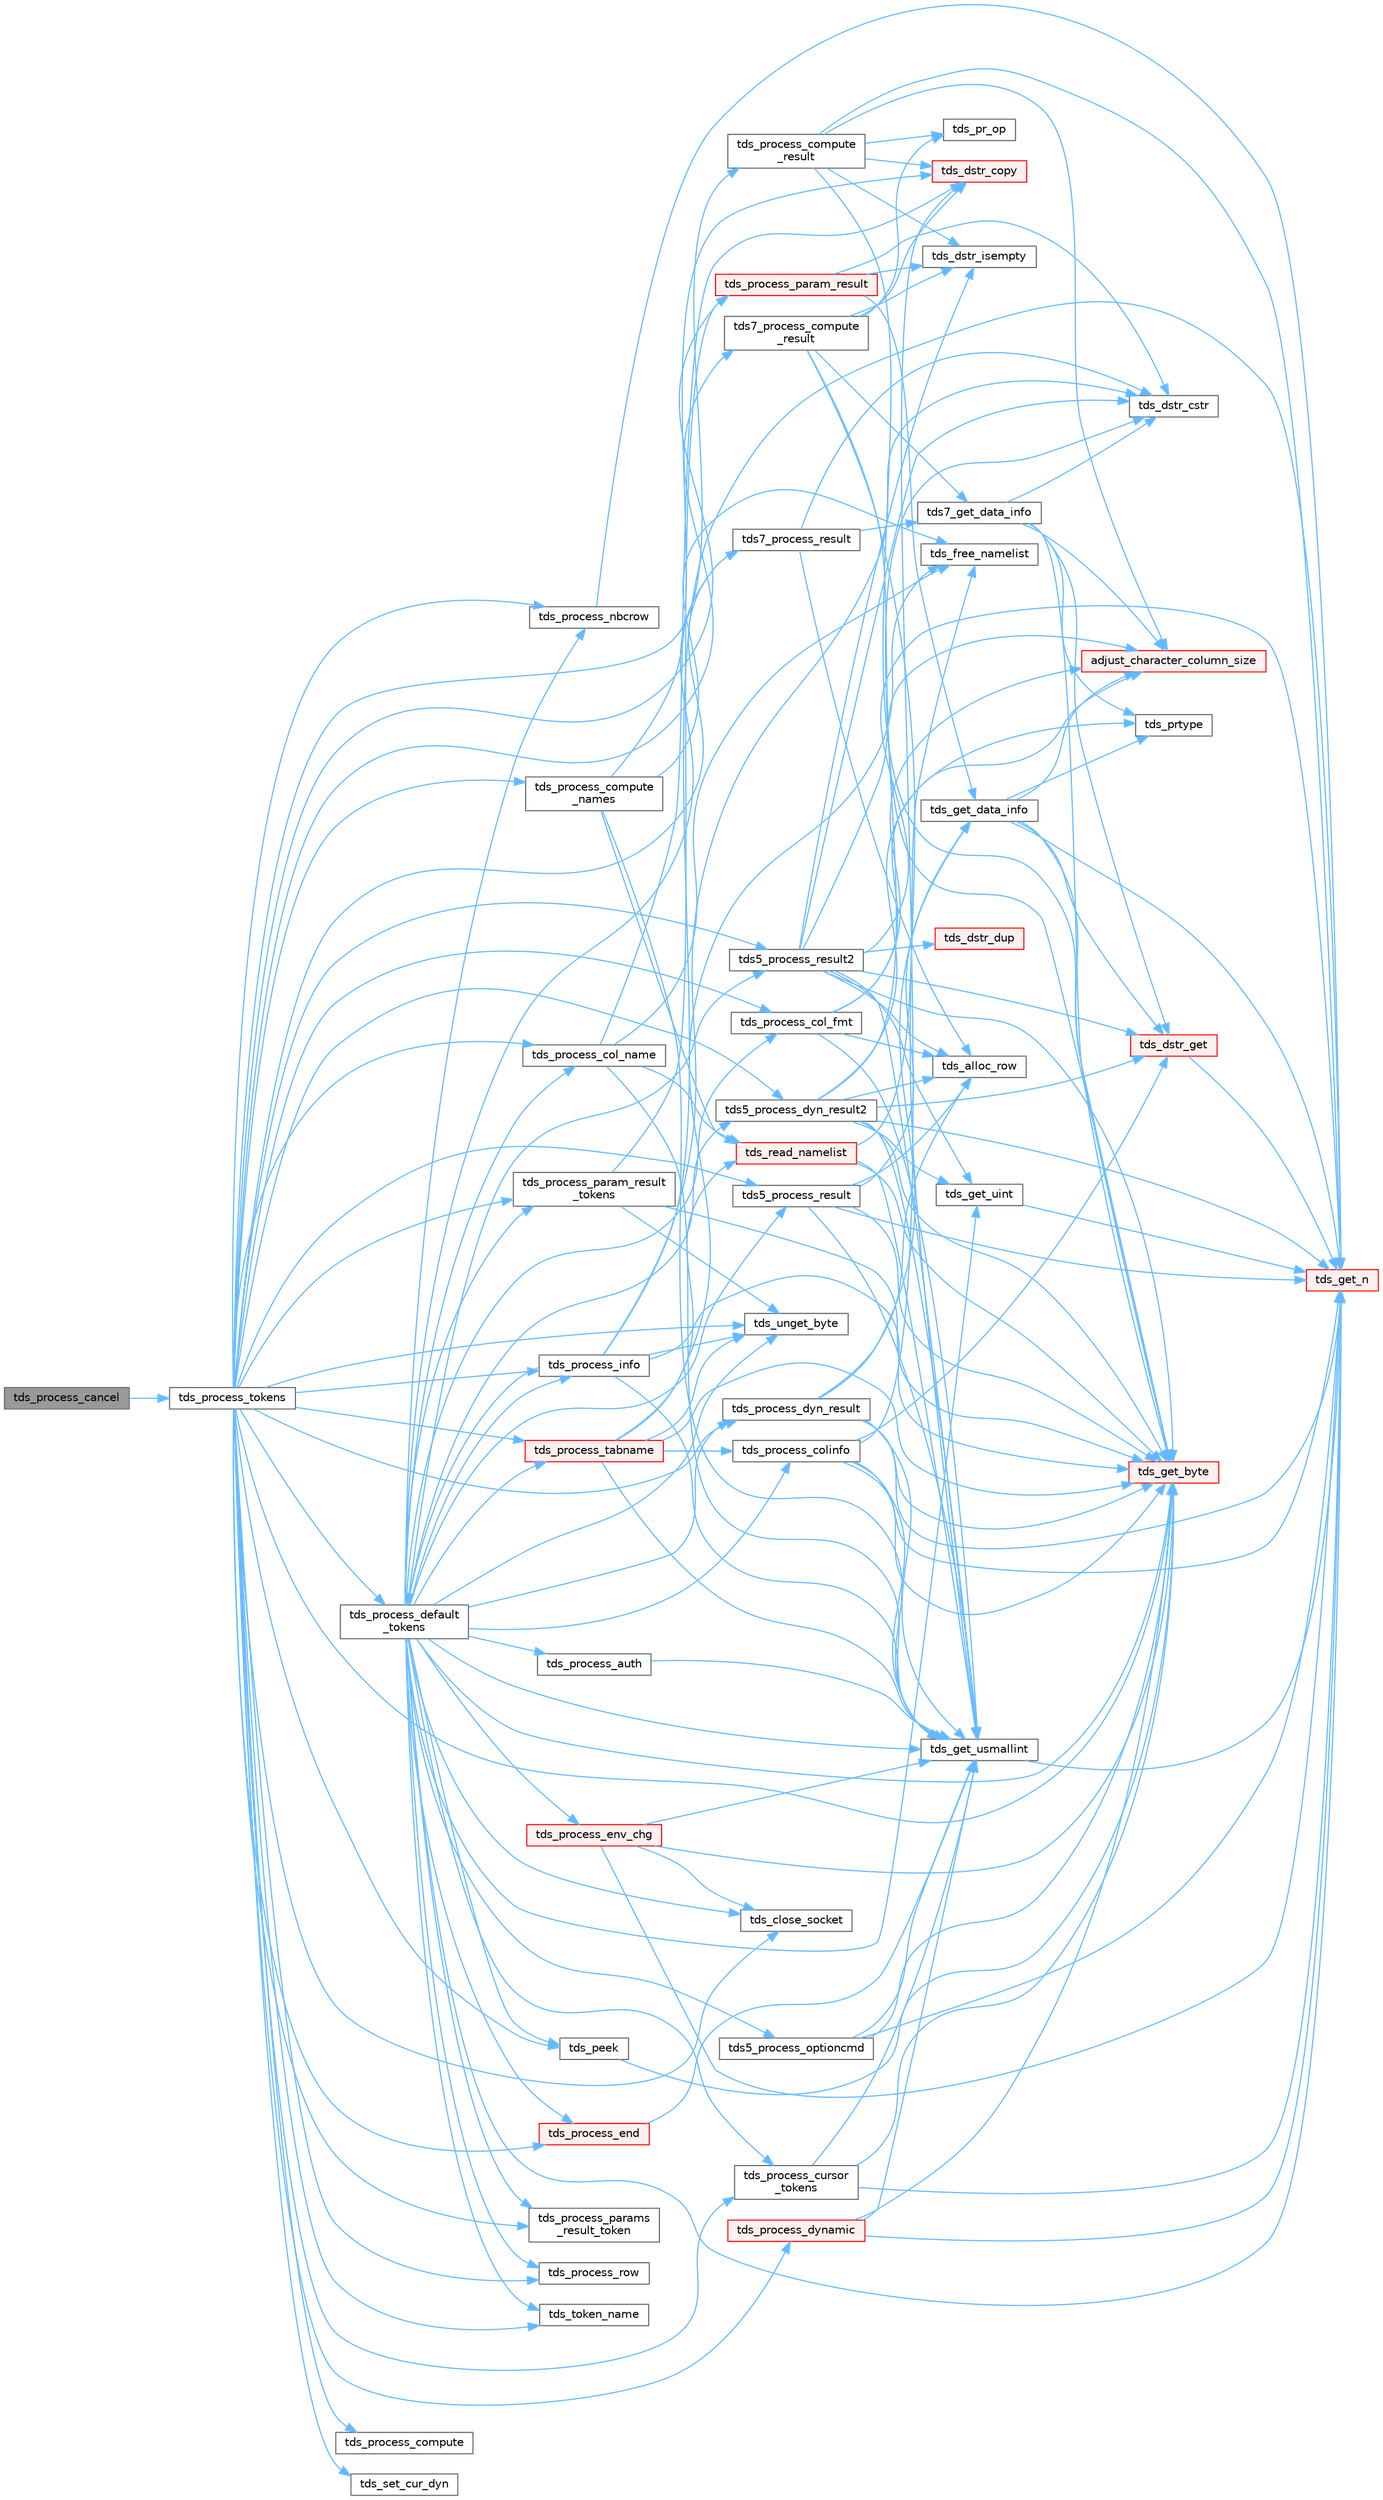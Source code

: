 digraph "tds_process_cancel"
{
 // LATEX_PDF_SIZE
  bgcolor="transparent";
  edge [fontname=Helvetica,fontsize=10,labelfontname=Helvetica,labelfontsize=10];
  node [fontname=Helvetica,fontsize=10,shape=box,height=0.2,width=0.4];
  rankdir="LR";
  Node1 [id="Node000001",label="tds_process_cancel",height=0.2,width=0.4,color="gray40", fillcolor="grey60", style="filled", fontcolor="black",tooltip=" "];
  Node1 -> Node2 [id="edge1_Node000001_Node000002",color="steelblue1",style="solid",tooltip=" "];
  Node2 [id="Node000002",label="tds_process_tokens",height=0.2,width=0.4,color="grey40", fillcolor="white", style="filled",URL="$a00580.html#gabfc9de1d1fe718818caf63a4be4035a6",tooltip="process all streams."];
  Node2 -> Node3 [id="edge2_Node000002_Node000003",color="steelblue1",style="solid",tooltip=" "];
  Node3 [id="Node000003",label="tds5_process_dyn_result2",height=0.2,width=0.4,color="grey40", fillcolor="white", style="filled",URL="$a00580.html#gae688b515631141acfbc41bbb91c8b921",tooltip="Process new TDS 5.0 token for describing output parameters."];
  Node3 -> Node4 [id="edge3_Node000003_Node000004",color="steelblue1",style="solid",tooltip=" "];
  Node4 [id="Node000004",label="adjust_character_column_size",height=0.2,width=0.4,color="red", fillcolor="#FFF0F0", style="filled",URL="$a00580.html#ga91770634ce8c0d6f1fe007b45da186fd",tooltip="Adjust column size according to client's encoding."];
  Node3 -> Node10 [id="edge4_Node000003_Node000010",color="steelblue1",style="solid",tooltip=" "];
  Node10 [id="Node000010",label="tds_alloc_row",height=0.2,width=0.4,color="grey40", fillcolor="white", style="filled",URL="$a00577.html#ga1224fb9277112dc2ce12531d2b73b145",tooltip="Allocate space for row store return NULL on out of memory."];
  Node3 -> Node11 [id="edge5_Node000003_Node000011",color="steelblue1",style="solid",tooltip=" "];
  Node11 [id="Node000011",label="tds_dstr_cstr",height=0.2,width=0.4,color="grey40", fillcolor="white", style="filled",URL="$a00581.html#gac536f0e4d77d3cff5702719362ec1766",tooltip="Returns a C version (NUL terminated string) of dstr."];
  Node3 -> Node12 [id="edge6_Node000003_Node000012",color="steelblue1",style="solid",tooltip=" "];
  Node12 [id="Node000012",label="tds_dstr_get",height=0.2,width=0.4,color="red", fillcolor="#FFF0F0", style="filled",URL="$a00579.html#ga017c427e9599c031be5c555cb32abe2c",tooltip="Reads a string from wire and put in a DSTR."];
  Node12 -> Node16 [id="edge7_Node000012_Node000016",color="steelblue1",style="solid",tooltip=" "];
  Node16 [id="Node000016",label="tds_get_n",height=0.2,width=0.4,color="red", fillcolor="#FFF0F0", style="filled",URL="$a00579.html#gae777dd57e8d1bb40349d7d7d8434fddf",tooltip="Get N bytes from the buffer and return them in the already allocated space   given to us."];
  Node3 -> Node28 [id="edge8_Node000003_Node000028",color="steelblue1",style="solid",tooltip=" "];
  Node28 [id="Node000028",label="tds_get_byte",height=0.2,width=0.4,color="red", fillcolor="#FFF0F0", style="filled",URL="$a00579.html#ga0cb72d3f6943795c39db1fa692be0a58",tooltip="Return a single byte from the input buffer."];
  Node3 -> Node16 [id="edge9_Node000003_Node000016",color="steelblue1",style="solid",tooltip=" "];
  Node3 -> Node29 [id="edge10_Node000003_Node000029",color="steelblue1",style="solid",tooltip=" "];
  Node29 [id="Node000029",label="tds_get_uint",height=0.2,width=0.4,color="grey40", fillcolor="white", style="filled",URL="$a00579.html#ga9ac121c269e203337a48c5bf8afc48c3",tooltip="Get an int32 from the server."];
  Node29 -> Node16 [id="edge11_Node000029_Node000016",color="steelblue1",style="solid",tooltip=" "];
  Node3 -> Node30 [id="edge12_Node000003_Node000030",color="steelblue1",style="solid",tooltip=" "];
  Node30 [id="Node000030",label="tds_get_usmallint",height=0.2,width=0.4,color="grey40", fillcolor="white", style="filled",URL="$a00579.html#gad38aa5b9547817854ccba1fcc7855861",tooltip="Get an int16 from the server."];
  Node30 -> Node16 [id="edge13_Node000030_Node000016",color="steelblue1",style="solid",tooltip=" "];
  Node2 -> Node31 [id="edge14_Node000002_Node000031",color="steelblue1",style="solid",tooltip=" "];
  Node31 [id="Node000031",label="tds5_process_result",height=0.2,width=0.4,color="grey40", fillcolor="white", style="filled",URL="$a00580.html#ga547b2f48659f77a69aa802d861ac827d",tooltip="tds5_process_result() is the TDS 5.0 result set processing routine."];
  Node31 -> Node10 [id="edge15_Node000031_Node000010",color="steelblue1",style="solid",tooltip=" "];
  Node31 -> Node28 [id="edge16_Node000031_Node000028",color="steelblue1",style="solid",tooltip=" "];
  Node31 -> Node32 [id="edge17_Node000031_Node000032",color="steelblue1",style="solid",tooltip=" "];
  Node32 [id="Node000032",label="tds_get_data_info",height=0.2,width=0.4,color="grey40", fillcolor="white", style="filled",URL="$a00580.html#gad9b6b86f48be077fb44ac603845a0c27",tooltip="Reads data metadata from wire."];
  Node32 -> Node4 [id="edge18_Node000032_Node000004",color="steelblue1",style="solid",tooltip=" "];
  Node32 -> Node12 [id="edge19_Node000032_Node000012",color="steelblue1",style="solid",tooltip=" "];
  Node32 -> Node28 [id="edge20_Node000032_Node000028",color="steelblue1",style="solid",tooltip=" "];
  Node32 -> Node16 [id="edge21_Node000032_Node000016",color="steelblue1",style="solid",tooltip=" "];
  Node32 -> Node33 [id="edge22_Node000032_Node000033",color="steelblue1",style="solid",tooltip=" "];
  Node33 [id="Node000033",label="tds_prtype",height=0.2,width=0.4,color="grey40", fillcolor="white", style="filled",URL="$a00580.html#ga307f949194204f71f1a7e574424048b1",tooltip="Returns string representation of the given type."];
  Node31 -> Node16 [id="edge23_Node000031_Node000016",color="steelblue1",style="solid",tooltip=" "];
  Node31 -> Node30 [id="edge24_Node000031_Node000030",color="steelblue1",style="solid",tooltip=" "];
  Node2 -> Node34 [id="edge25_Node000002_Node000034",color="steelblue1",style="solid",tooltip=" "];
  Node34 [id="Node000034",label="tds5_process_result2",height=0.2,width=0.4,color="grey40", fillcolor="white", style="filled",URL="$a00580.html#gabe2bdd5a41ce067cb31aef18ff81cb1c",tooltip="tds5_process_result2() is the new TDS 5.0 result set processing routine."];
  Node34 -> Node4 [id="edge26_Node000034_Node000004",color="steelblue1",style="solid",tooltip=" "];
  Node34 -> Node10 [id="edge27_Node000034_Node000010",color="steelblue1",style="solid",tooltip=" "];
  Node34 -> Node11 [id="edge28_Node000034_Node000011",color="steelblue1",style="solid",tooltip=" "];
  Node34 -> Node35 [id="edge29_Node000034_Node000035",color="steelblue1",style="solid",tooltip=" "];
  Node35 [id="Node000035",label="tds_dstr_dup",height=0.2,width=0.4,color="red", fillcolor="#FFF0F0", style="filled",URL="$a00581.html#ga4e6d9fa6f9b9551a5a3390e10a5322e6",tooltip="Duplicate a string from another dynamic string."];
  Node34 -> Node12 [id="edge30_Node000034_Node000012",color="steelblue1",style="solid",tooltip=" "];
  Node34 -> Node37 [id="edge31_Node000034_Node000037",color="steelblue1",style="solid",tooltip=" "];
  Node37 [id="Node000037",label="tds_dstr_isempty",height=0.2,width=0.4,color="grey40", fillcolor="white", style="filled",URL="$a00581.html#ga197c6af67f2e7469d06c2aa055917b1e",tooltip="test if string is empty"];
  Node34 -> Node28 [id="edge32_Node000034_Node000028",color="steelblue1",style="solid",tooltip=" "];
  Node34 -> Node16 [id="edge33_Node000034_Node000016",color="steelblue1",style="solid",tooltip=" "];
  Node34 -> Node29 [id="edge34_Node000034_Node000029",color="steelblue1",style="solid",tooltip=" "];
  Node34 -> Node30 [id="edge35_Node000034_Node000030",color="steelblue1",style="solid",tooltip=" "];
  Node2 -> Node38 [id="edge36_Node000002_Node000038",color="steelblue1",style="solid",tooltip=" "];
  Node38 [id="Node000038",label="tds7_process_compute\l_result",height=0.2,width=0.4,color="grey40", fillcolor="white", style="filled",URL="$a00580.html#ga6728e344caa20aea1def85f58dea138b",tooltip="tds7_process_compute_result() processes compute result sets for TDS 7/8."];
  Node38 -> Node39 [id="edge37_Node000038_Node000039",color="steelblue1",style="solid",tooltip=" "];
  Node39 [id="Node000039",label="tds7_get_data_info",height=0.2,width=0.4,color="grey40", fillcolor="white", style="filled",URL="$a00580.html#ga07cee55fd522cca16fb59b7a8f0b1376",tooltip="Reads data information from wire."];
  Node39 -> Node4 [id="edge38_Node000039_Node000004",color="steelblue1",style="solid",tooltip=" "];
  Node39 -> Node11 [id="edge39_Node000039_Node000011",color="steelblue1",style="solid",tooltip=" "];
  Node39 -> Node12 [id="edge40_Node000039_Node000012",color="steelblue1",style="solid",tooltip=" "];
  Node39 -> Node28 [id="edge41_Node000039_Node000028",color="steelblue1",style="solid",tooltip=" "];
  Node39 -> Node33 [id="edge42_Node000039_Node000033",color="steelblue1",style="solid",tooltip=" "];
  Node38 -> Node40 [id="edge43_Node000038_Node000040",color="steelblue1",style="solid",tooltip=" "];
  Node40 [id="Node000040",label="tds_dstr_copy",height=0.2,width=0.4,color="red", fillcolor="#FFF0F0", style="filled",URL="$a00581.html#gad96366d9fa93bfc283cef1299fbe97ab",tooltip="copy a string from another"];
  Node38 -> Node37 [id="edge44_Node000038_Node000037",color="steelblue1",style="solid",tooltip=" "];
  Node38 -> Node28 [id="edge45_Node000038_Node000028",color="steelblue1",style="solid",tooltip=" "];
  Node38 -> Node30 [id="edge46_Node000038_Node000030",color="steelblue1",style="solid",tooltip=" "];
  Node38 -> Node41 [id="edge47_Node000038_Node000041",color="steelblue1",style="solid",tooltip=" "];
  Node41 [id="Node000041",label="tds_pr_op",height=0.2,width=0.4,color="grey40", fillcolor="white", style="filled",URL="$a00580.html#ga62dc14d21453e88e24880ee0acaca73a",tooltip="Returns string representation for a given operation."];
  Node2 -> Node42 [id="edge48_Node000002_Node000042",color="steelblue1",style="solid",tooltip=" "];
  Node42 [id="Node000042",label="tds7_process_result",height=0.2,width=0.4,color="grey40", fillcolor="white", style="filled",URL="$a00580.html#gaca56fc22d65a24a96d1bef310ade73aa",tooltip="tds7_process_result() is the TDS 7.0 result set processing routine."];
  Node42 -> Node39 [id="edge49_Node000042_Node000039",color="steelblue1",style="solid",tooltip=" "];
  Node42 -> Node10 [id="edge50_Node000042_Node000010",color="steelblue1",style="solid",tooltip=" "];
  Node42 -> Node11 [id="edge51_Node000042_Node000011",color="steelblue1",style="solid",tooltip=" "];
  Node2 -> Node18 [id="edge52_Node000002_Node000018",color="steelblue1",style="solid",tooltip=" "];
  Node18 [id="Node000018",label="tds_close_socket",height=0.2,width=0.4,color="grey40", fillcolor="white", style="filled",URL="$a00579.html#ga3e3f76009fce5ceedb2f42bb2c9aed2e",tooltip="Close current socket."];
  Node2 -> Node28 [id="edge53_Node000002_Node000028",color="steelblue1",style="solid",tooltip=" "];
  Node2 -> Node43 [id="edge54_Node000002_Node000043",color="steelblue1",style="solid",tooltip=" "];
  Node43 [id="Node000043",label="tds_peek",height=0.2,width=0.4,color="grey40", fillcolor="white", style="filled",URL="$a00579.html#ga221e98a9c8be96ec6c8547891e1b53af",tooltip="Reads a byte from the TDS stream without removing it."];
  Node43 -> Node28 [id="edge55_Node000043_Node000028",color="steelblue1",style="solid",tooltip=" "];
  Node2 -> Node44 [id="edge56_Node000002_Node000044",color="steelblue1",style="solid",tooltip=" "];
  Node44 [id="Node000044",label="tds_process_col_fmt",height=0.2,width=0.4,color="grey40", fillcolor="white", style="filled",URL="$a00580.html#ga4e3dd9d3614f5f0433b78b761dd68741",tooltip="tds_process_col_fmt() is the other half of result set processing under TDS 4.2."];
  Node44 -> Node4 [id="edge57_Node000044_Node000004",color="steelblue1",style="solid",tooltip=" "];
  Node44 -> Node10 [id="edge58_Node000044_Node000010",color="steelblue1",style="solid",tooltip=" "];
  Node44 -> Node30 [id="edge59_Node000044_Node000030",color="steelblue1",style="solid",tooltip=" "];
  Node44 -> Node33 [id="edge60_Node000044_Node000033",color="steelblue1",style="solid",tooltip=" "];
  Node2 -> Node45 [id="edge61_Node000002_Node000045",color="steelblue1",style="solid",tooltip=" "];
  Node45 [id="Node000045",label="tds_process_col_name",height=0.2,width=0.4,color="grey40", fillcolor="white", style="filled",URL="$a00580.html#ga905d2fa5e1b602817bd16bb0fcf9eadb",tooltip="tds_process_col_name() is one half of the result set under TDS 4.2 it contains all the column names,..."];
  Node45 -> Node40 [id="edge62_Node000045_Node000040",color="steelblue1",style="solid",tooltip=" "];
  Node45 -> Node46 [id="edge63_Node000045_Node000046",color="steelblue1",style="solid",tooltip=" "];
  Node46 [id="Node000046",label="tds_free_namelist",height=0.2,width=0.4,color="grey40", fillcolor="white", style="filled",URL="$a00580.html#ga21e9de33de9c8c492aa2f96c823596bb",tooltip="Frees list of names."];
  Node45 -> Node30 [id="edge64_Node000045_Node000030",color="steelblue1",style="solid",tooltip=" "];
  Node45 -> Node47 [id="edge65_Node000045_Node000047",color="steelblue1",style="solid",tooltip=" "];
  Node47 [id="Node000047",label="tds_read_namelist",height=0.2,width=0.4,color="red", fillcolor="#FFF0F0", style="filled",URL="$a00580.html#gaeaaed2ea1d8c827da1a0f5b419524ae1",tooltip="Reads list of names (usually table names)"];
  Node47 -> Node46 [id="edge66_Node000047_Node000046",color="steelblue1",style="solid",tooltip=" "];
  Node47 -> Node28 [id="edge67_Node000047_Node000028",color="steelblue1",style="solid",tooltip=" "];
  Node47 -> Node30 [id="edge68_Node000047_Node000030",color="steelblue1",style="solid",tooltip=" "];
  Node2 -> Node49 [id="edge69_Node000002_Node000049",color="steelblue1",style="solid",tooltip=" "];
  Node49 [id="Node000049",label="tds_process_compute",height=0.2,width=0.4,color="grey40", fillcolor="white", style="filled",URL="$a00580.html#ga6fcb37d5addebdc1af9f34ebc59fd7a8",tooltip="tds_process_compute() processes compute rows and places them in the row buffer."];
  Node2 -> Node50 [id="edge70_Node000002_Node000050",color="steelblue1",style="solid",tooltip=" "];
  Node50 [id="Node000050",label="tds_process_compute\l_names",height=0.2,width=0.4,color="grey40", fillcolor="white", style="filled",URL="$a00580.html#gae5b3e01f3d665f9e377de091f46f1ab9",tooltip="tds_process_compute_names() processes compute result sets."];
  Node50 -> Node40 [id="edge71_Node000050_Node000040",color="steelblue1",style="solid",tooltip=" "];
  Node50 -> Node46 [id="edge72_Node000050_Node000046",color="steelblue1",style="solid",tooltip=" "];
  Node50 -> Node30 [id="edge73_Node000050_Node000030",color="steelblue1",style="solid",tooltip=" "];
  Node50 -> Node47 [id="edge74_Node000050_Node000047",color="steelblue1",style="solid",tooltip=" "];
  Node2 -> Node51 [id="edge75_Node000002_Node000051",color="steelblue1",style="solid",tooltip=" "];
  Node51 [id="Node000051",label="tds_process_compute\l_result",height=0.2,width=0.4,color="grey40", fillcolor="white", style="filled",URL="$a00580.html#gae3368ea80d0d8b13791ceb13ee5f19c9",tooltip="tds_process_compute_result() processes compute result sets."];
  Node51 -> Node4 [id="edge76_Node000051_Node000004",color="steelblue1",style="solid",tooltip=" "];
  Node51 -> Node40 [id="edge77_Node000051_Node000040",color="steelblue1",style="solid",tooltip=" "];
  Node51 -> Node37 [id="edge78_Node000051_Node000037",color="steelblue1",style="solid",tooltip=" "];
  Node51 -> Node28 [id="edge79_Node000051_Node000028",color="steelblue1",style="solid",tooltip=" "];
  Node51 -> Node16 [id="edge80_Node000051_Node000016",color="steelblue1",style="solid",tooltip=" "];
  Node51 -> Node41 [id="edge81_Node000051_Node000041",color="steelblue1",style="solid",tooltip=" "];
  Node2 -> Node52 [id="edge82_Node000002_Node000052",color="steelblue1",style="solid",tooltip=" "];
  Node52 [id="Node000052",label="tds_process_cursor\l_tokens",height=0.2,width=0.4,color="grey40", fillcolor="white", style="filled",URL="$a00580.html#ga315d875d90c64d12d61fc9e33b4dee96",tooltip="Reads cursor command results."];
  Node52 -> Node28 [id="edge83_Node000052_Node000028",color="steelblue1",style="solid",tooltip=" "];
  Node52 -> Node16 [id="edge84_Node000052_Node000016",color="steelblue1",style="solid",tooltip=" "];
  Node52 -> Node30 [id="edge85_Node000052_Node000030",color="steelblue1",style="solid",tooltip=" "];
  Node2 -> Node53 [id="edge86_Node000002_Node000053",color="steelblue1",style="solid",tooltip=" "];
  Node53 [id="Node000053",label="tds_process_default\l_tokens",height=0.2,width=0.4,color="grey40", fillcolor="white", style="filled",URL="$a00580.html#ga39453d084f3f780ac4602d4abf2839f7",tooltip="tds_process_default_tokens() is a catch all function that is called to process tokens not known to ot..."];
  Node53 -> Node3 [id="edge87_Node000053_Node000003",color="steelblue1",style="solid",tooltip=" "];
  Node53 -> Node54 [id="edge88_Node000053_Node000054",color="steelblue1",style="solid",tooltip=" "];
  Node54 [id="Node000054",label="tds5_process_optioncmd",height=0.2,width=0.4,color="grey40", fillcolor="white", style="filled",URL="$a00580.html#gaa6a7e5aeb10a1322911c47be9c43e2d2",tooltip="Process option cmd results."];
  Node54 -> Node28 [id="edge89_Node000054_Node000028",color="steelblue1",style="solid",tooltip=" "];
  Node54 -> Node16 [id="edge90_Node000054_Node000016",color="steelblue1",style="solid",tooltip=" "];
  Node54 -> Node30 [id="edge91_Node000054_Node000030",color="steelblue1",style="solid",tooltip=" "];
  Node53 -> Node31 [id="edge92_Node000053_Node000031",color="steelblue1",style="solid",tooltip=" "];
  Node53 -> Node34 [id="edge93_Node000053_Node000034",color="steelblue1",style="solid",tooltip=" "];
  Node53 -> Node42 [id="edge94_Node000053_Node000042",color="steelblue1",style="solid",tooltip=" "];
  Node53 -> Node18 [id="edge95_Node000053_Node000018",color="steelblue1",style="solid",tooltip=" "];
  Node53 -> Node28 [id="edge96_Node000053_Node000028",color="steelblue1",style="solid",tooltip=" "];
  Node53 -> Node16 [id="edge97_Node000053_Node000016",color="steelblue1",style="solid",tooltip=" "];
  Node53 -> Node29 [id="edge98_Node000053_Node000029",color="steelblue1",style="solid",tooltip=" "];
  Node53 -> Node30 [id="edge99_Node000053_Node000030",color="steelblue1",style="solid",tooltip=" "];
  Node53 -> Node43 [id="edge100_Node000053_Node000043",color="steelblue1",style="solid",tooltip=" "];
  Node53 -> Node55 [id="edge101_Node000053_Node000055",color="steelblue1",style="solid",tooltip=" "];
  Node55 [id="Node000055",label="tds_process_auth",height=0.2,width=0.4,color="grey40", fillcolor="white", style="filled",URL="$a00580.html#ga4e1e52e09b0c27a9b9f53eb6b539afce",tooltip="Process authentication token."];
  Node55 -> Node30 [id="edge102_Node000055_Node000030",color="steelblue1",style="solid",tooltip=" "];
  Node53 -> Node44 [id="edge103_Node000053_Node000044",color="steelblue1",style="solid",tooltip=" "];
  Node53 -> Node45 [id="edge104_Node000053_Node000045",color="steelblue1",style="solid",tooltip=" "];
  Node53 -> Node56 [id="edge105_Node000053_Node000056",color="steelblue1",style="solid",tooltip=" "];
  Node56 [id="Node000056",label="tds_process_colinfo",height=0.2,width=0.4,color="grey40", fillcolor="white", style="filled",URL="$a00580.html#ga22c7f413d43fc0d511e122a3de389166",tooltip="Reads column information."];
  Node56 -> Node40 [id="edge106_Node000056_Node000040",color="steelblue1",style="solid",tooltip=" "];
  Node56 -> Node12 [id="edge107_Node000056_Node000012",color="steelblue1",style="solid",tooltip=" "];
  Node56 -> Node28 [id="edge108_Node000056_Node000028",color="steelblue1",style="solid",tooltip=" "];
  Node56 -> Node16 [id="edge109_Node000056_Node000016",color="steelblue1",style="solid",tooltip=" "];
  Node56 -> Node30 [id="edge110_Node000056_Node000030",color="steelblue1",style="solid",tooltip=" "];
  Node53 -> Node52 [id="edge111_Node000053_Node000052",color="steelblue1",style="solid",tooltip=" "];
  Node53 -> Node57 [id="edge112_Node000053_Node000057",color="steelblue1",style="solid",tooltip=" "];
  Node57 [id="Node000057",label="tds_process_dyn_result",height=0.2,width=0.4,color="grey40", fillcolor="white", style="filled",URL="$a00580.html#ga416cf119c1d4a0fca27dc5b50c261358",tooltip="Process results from dynamic."];
  Node57 -> Node10 [id="edge113_Node000057_Node000010",color="steelblue1",style="solid",tooltip=" "];
  Node57 -> Node28 [id="edge114_Node000057_Node000028",color="steelblue1",style="solid",tooltip=" "];
  Node57 -> Node32 [id="edge115_Node000057_Node000032",color="steelblue1",style="solid",tooltip=" "];
  Node57 -> Node16 [id="edge116_Node000057_Node000016",color="steelblue1",style="solid",tooltip=" "];
  Node57 -> Node30 [id="edge117_Node000057_Node000030",color="steelblue1",style="solid",tooltip=" "];
  Node53 -> Node58 [id="edge118_Node000053_Node000058",color="steelblue1",style="solid",tooltip=" "];
  Node58 [id="Node000058",label="tds_process_end",height=0.2,width=0.4,color="red", fillcolor="#FFF0F0", style="filled",URL="$a00580.html#ga7a081cf9bb8f04ead12f0299fb7c4cd9",tooltip="tds_process_end() processes any of the DONE, DONEPROC, or DONEINPROC tokens."];
  Node58 -> Node30 [id="edge119_Node000058_Node000030",color="steelblue1",style="solid",tooltip=" "];
  Node53 -> Node80 [id="edge120_Node000053_Node000080",color="steelblue1",style="solid",tooltip=" "];
  Node80 [id="Node000080",label="tds_process_env_chg",height=0.2,width=0.4,color="red", fillcolor="#FFF0F0", style="filled",URL="$a00580.html#ga3e1b4df4410a86a563a8c155e7799720",tooltip="tds_process_env_chg() when ever certain things change on the server, such as database,..."];
  Node80 -> Node18 [id="edge121_Node000080_Node000018",color="steelblue1",style="solid",tooltip=" "];
  Node80 -> Node28 [id="edge122_Node000080_Node000028",color="steelblue1",style="solid",tooltip=" "];
  Node80 -> Node16 [id="edge123_Node000080_Node000016",color="steelblue1",style="solid",tooltip=" "];
  Node80 -> Node30 [id="edge124_Node000080_Node000030",color="steelblue1",style="solid",tooltip=" "];
  Node53 -> Node81 [id="edge125_Node000053_Node000081",color="steelblue1",style="solid",tooltip=" "];
  Node81 [id="Node000081",label="tds_process_info",height=0.2,width=0.4,color="grey40", fillcolor="white", style="filled",URL="$a00580.html#ga65a2316369529731732f200c190d05d6",tooltip="tds_process_info() is called for INFO, ERR, or EED tokens and is responsible for calling the CLI's me..."];
  Node81 -> Node11 [id="edge126_Node000081_Node000011",color="steelblue1",style="solid",tooltip=" "];
  Node81 -> Node28 [id="edge127_Node000081_Node000028",color="steelblue1",style="solid",tooltip=" "];
  Node81 -> Node16 [id="edge128_Node000081_Node000016",color="steelblue1",style="solid",tooltip=" "];
  Node81 -> Node30 [id="edge129_Node000081_Node000030",color="steelblue1",style="solid",tooltip=" "];
  Node81 -> Node53 [id="edge130_Node000081_Node000053",color="steelblue1",style="solid",tooltip=" "];
  Node81 -> Node82 [id="edge131_Node000081_Node000082",color="steelblue1",style="solid",tooltip=" "];
  Node82 [id="Node000082",label="tds_unget_byte",height=0.2,width=0.4,color="grey40", fillcolor="white", style="filled",URL="$a00579.html#gad70d59fb317d098b0c9fd29dd77131a8",tooltip="Unget will always work as long as you don't call it twice in a row."];
  Node53 -> Node83 [id="edge132_Node000053_Node000083",color="steelblue1",style="solid",tooltip=" "];
  Node83 [id="Node000083",label="tds_process_nbcrow",height=0.2,width=0.4,color="grey40", fillcolor="white", style="filled",URL="$a00580.html#gaf7264c9eb3aa7a73358a4c65f02d3d3c",tooltip="tds_process_nbcrow() processes rows and places them in the row buffer."];
  Node83 -> Node16 [id="edge133_Node000083_Node000016",color="steelblue1",style="solid",tooltip=" "];
  Node53 -> Node84 [id="edge134_Node000053_Node000084",color="steelblue1",style="solid",tooltip=" "];
  Node84 [id="Node000084",label="tds_process_param_result\l_tokens",height=0.2,width=0.4,color="grey40", fillcolor="white", style="filled",URL="$a00580.html#ga9fdef8228d29cab7fa9098f07fa73fba",tooltip="Process parameters from networks."];
  Node84 -> Node28 [id="edge135_Node000084_Node000028",color="steelblue1",style="solid",tooltip=" "];
  Node84 -> Node85 [id="edge136_Node000084_Node000085",color="steelblue1",style="solid",tooltip=" "];
  Node85 [id="Node000085",label="tds_process_param_result",height=0.2,width=0.4,color="red", fillcolor="#FFF0F0", style="filled",URL="$a00580.html#gacb3354443bcefe7a500a500a4904cc05",tooltip="process output parameters of a stored procedure."];
  Node85 -> Node11 [id="edge137_Node000085_Node000011",color="steelblue1",style="solid",tooltip=" "];
  Node85 -> Node37 [id="edge138_Node000085_Node000037",color="steelblue1",style="solid",tooltip=" "];
  Node85 -> Node32 [id="edge139_Node000085_Node000032",color="steelblue1",style="solid",tooltip=" "];
  Node84 -> Node82 [id="edge140_Node000084_Node000082",color="steelblue1",style="solid",tooltip=" "];
  Node53 -> Node89 [id="edge141_Node000053_Node000089",color="steelblue1",style="solid",tooltip=" "];
  Node89 [id="Node000089",label="tds_process_params\l_result_token",height=0.2,width=0.4,color="grey40", fillcolor="white", style="filled",URL="$a00580.html#ga7b18c0911a9dc69939577b39eb64725d",tooltip="tds_process_params_result_token() processes params on TDS5."];
  Node53 -> Node90 [id="edge142_Node000053_Node000090",color="steelblue1",style="solid",tooltip=" "];
  Node90 [id="Node000090",label="tds_process_row",height=0.2,width=0.4,color="grey40", fillcolor="white", style="filled",URL="$a00580.html#gaad814dd6e35aee8332035d06dc8b5d65",tooltip="tds_process_row() processes rows and places them in the row buffer."];
  Node53 -> Node91 [id="edge143_Node000053_Node000091",color="steelblue1",style="solid",tooltip=" "];
  Node91 [id="Node000091",label="tds_process_tabname",height=0.2,width=0.4,color="red", fillcolor="#FFF0F0", style="filled",URL="$a00580.html#gaeec59bca9bd0c5388e245f0d19d9c81a",tooltip="Process list of table from network."];
  Node91 -> Node46 [id="edge144_Node000091_Node000046",color="steelblue1",style="solid",tooltip=" "];
  Node91 -> Node28 [id="edge145_Node000091_Node000028",color="steelblue1",style="solid",tooltip=" "];
  Node91 -> Node30 [id="edge146_Node000091_Node000030",color="steelblue1",style="solid",tooltip=" "];
  Node91 -> Node56 [id="edge147_Node000091_Node000056",color="steelblue1",style="solid",tooltip=" "];
  Node91 -> Node47 [id="edge148_Node000091_Node000047",color="steelblue1",style="solid",tooltip=" "];
  Node91 -> Node82 [id="edge149_Node000091_Node000082",color="steelblue1",style="solid",tooltip=" "];
  Node53 -> Node95 [id="edge150_Node000053_Node000095",color="steelblue1",style="solid",tooltip=" "];
  Node95 [id="Node000095",label="tds_token_name",height=0.2,width=0.4,color="grey40", fillcolor="white", style="filled",URL="$a00580.html#ga7f24a7af985cd320788122e98072b7af",tooltip="Returns string representation for a given token type."];
  Node53 -> Node82 [id="edge151_Node000053_Node000082",color="steelblue1",style="solid",tooltip=" "];
  Node2 -> Node57 [id="edge152_Node000002_Node000057",color="steelblue1",style="solid",tooltip=" "];
  Node2 -> Node96 [id="edge153_Node000002_Node000096",color="steelblue1",style="solid",tooltip=" "];
  Node96 [id="Node000096",label="tds_process_dynamic",height=0.2,width=0.4,color="red", fillcolor="#FFF0F0", style="filled",URL="$a00580.html#ga5cfc0340d8d717e67f60037e029b2142",tooltip="tds_process_dynamic() finds the element of the dyns array for the id"];
  Node96 -> Node28 [id="edge154_Node000096_Node000028",color="steelblue1",style="solid",tooltip=" "];
  Node96 -> Node16 [id="edge155_Node000096_Node000016",color="steelblue1",style="solid",tooltip=" "];
  Node96 -> Node30 [id="edge156_Node000096_Node000030",color="steelblue1",style="solid",tooltip=" "];
  Node2 -> Node58 [id="edge157_Node000002_Node000058",color="steelblue1",style="solid",tooltip=" "];
  Node2 -> Node81 [id="edge158_Node000002_Node000081",color="steelblue1",style="solid",tooltip=" "];
  Node2 -> Node83 [id="edge159_Node000002_Node000083",color="steelblue1",style="solid",tooltip=" "];
  Node2 -> Node85 [id="edge160_Node000002_Node000085",color="steelblue1",style="solid",tooltip=" "];
  Node2 -> Node84 [id="edge161_Node000002_Node000084",color="steelblue1",style="solid",tooltip=" "];
  Node2 -> Node89 [id="edge162_Node000002_Node000089",color="steelblue1",style="solid",tooltip=" "];
  Node2 -> Node90 [id="edge163_Node000002_Node000090",color="steelblue1",style="solid",tooltip=" "];
  Node2 -> Node91 [id="edge164_Node000002_Node000091",color="steelblue1",style="solid",tooltip=" "];
  Node2 -> Node75 [id="edge165_Node000002_Node000075",color="steelblue1",style="solid",tooltip=" "];
  Node75 [id="Node000075",label="tds_set_cur_dyn",height=0.2,width=0.4,color="grey40", fillcolor="white", style="filled",URL="$a00578.html#gae8b7db85af16701fc0604eb117cbd4e4",tooltip="Set current dynamic."];
  Node2 -> Node95 [id="edge166_Node000002_Node000095",color="steelblue1",style="solid",tooltip=" "];
  Node2 -> Node82 [id="edge167_Node000002_Node000082",color="steelblue1",style="solid",tooltip=" "];
}
